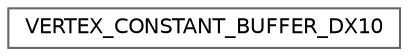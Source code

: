 digraph "类继承关系图"
{
 // LATEX_PDF_SIZE
  bgcolor="transparent";
  edge [fontname=Helvetica,fontsize=10,labelfontname=Helvetica,labelfontsize=10];
  node [fontname=Helvetica,fontsize=10,shape=box,height=0.2,width=0.4];
  rankdir="LR";
  Node0 [id="Node000000",label="VERTEX_CONSTANT_BUFFER_DX10",height=0.2,width=0.4,color="grey40", fillcolor="white", style="filled",URL="$struct_v_e_r_t_e_x___c_o_n_s_t_a_n_t___b_u_f_f_e_r___d_x10.html",tooltip=" "];
}
